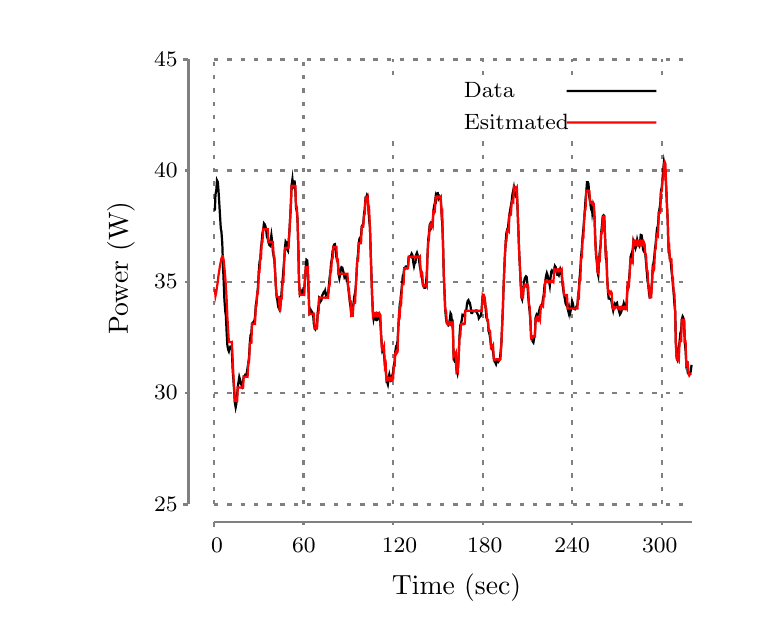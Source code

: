
\definecolor{cffffff}{RGB}{255,255,255}
\definecolor{c808080}{RGB}{128,128,128}
\definecolor{cff0000}{RGB}{255,0,0}


\def \globalscale {.960000}
\begin{tikzpicture}[y=0.66pt, x=0.80pt, yscale=-\globalscale, xscale=\globalscale, inner sep=0pt, outer sep=0pt]
\begin{scope}[shift={(-16.505,-13.744)}]
  \path[rounded corners=0.0cm] (0.0,0.0) rectangle (320.0,320.0);



  \begin{scope}[color=cffffff,draw,line join=miter,line cap=butt,line width=0.800pt]
  \end{scope}
  \begin{scope}[color=black,draw,line join=miter,line cap=butt,line width=0.800pt]
  \end{scope}
  \begin{scope}[color=c808080,draw,line join=miter,line cap=butt,line width=0.800pt]
    \path[draw=c808080,dash pattern=on 1.60pt off 3.20pt] (70.3,271.9) -- (295.0,271.9);



  \end{scope}
  \begin{scope}[color=black,draw,line join=miter,line cap=butt,line width=0.800pt]
    \path[draw=c808080] (58.3,271.9) -- (55.6,271.9);



    \begin{scope}[shift={(42.1,275.8)},fill=c808080]
      \path[fill] (0.0,0.0) node[above right] (text48) {\footnotesize 25};



    \end{scope}
  \end{scope}
  \begin{scope}[color=black,draw,line join=miter,line cap=butt,line width=0.800pt]
  \end{scope}
  \begin{scope}[color=c808080,draw,line join=miter,line cap=butt,line width=0.800pt]
    \path[draw=c808080,dash pattern=on 1.60pt off 3.20pt] (70.3,208.4) -- (295.0,208.4);



  \end{scope}
  \begin{scope}[color=black,draw,line join=miter,line cap=butt,line width=0.800pt]
    \path[draw=c808080] (58.3,208.4) -- (56.6,208.4);



    \begin{scope}[shift={(42.1,212.3)},fill=c808080]
      \path[fill] (0.0,0.0) node[above right] (text64) {\footnotesize 30};



    \end{scope}
  \end{scope}
  \begin{scope}[color=black,draw,line join=miter,line cap=butt,line width=0.800pt]
  \end{scope}
  \begin{scope}[color=c808080,draw,line join=miter,line cap=butt,line width=0.800pt]
    \path[draw=c808080,dash pattern=on 1.60pt off 3.20pt] (70.3,145.0) -- (295.0,145.0);



  \end{scope}
  \begin{scope}[color=black,draw,line join=miter,line cap=butt,line width=0.800pt]
    \path[draw=c808080] (58.3,145.0) -- (56.6,145.0);



    \begin{scope}[shift={(42.1,148.9)},fill=c808080]
      \path[fill] (0.0,0.0) node[above right] (text80) {\footnotesize 35};



    \end{scope}
  \end{scope}
  \begin{scope}[color=black,draw,line join=miter,line cap=butt,line width=0.800pt]
  \end{scope}
  \begin{scope}[color=c808080,draw,line join=miter,line cap=butt,line width=0.800pt]
    \path[draw=c808080,dash pattern=on 1.60pt off 3.20pt] (70.3,81.5) -- (295.0,81.5);



  \end{scope}
  \begin{scope}[color=black,draw,line join=miter,line cap=butt,line width=0.800pt]
    \path[draw=c808080] (58.3,81.5) -- (56.6,81.5);



    \begin{scope}[shift={(42.1,85.4)},fill=c808080]
      \path[fill] (0.0,0.0) node[above right] (text96) {\footnotesize 40};



    \end{scope}
  \end{scope}
  \begin{scope}[color=black,draw,line join=miter,line cap=butt,line width=0.800pt]
  \end{scope}
  \begin{scope}[color=c808080,draw,line join=miter,line cap=butt,line width=0.800pt]
    \path[draw=c808080,dash pattern=on 1.60pt off 3.20pt] (70.3,18.1) -- (295.0,18.1);



  \end{scope}
  \begin{scope}[color=black,draw,line join=miter,line cap=butt,line width=0.800pt]
    \path[draw=c808080] (58.3,18.1) -- (55.6,18.1);



    \begin{scope}[shift={(42.1,22.0)},fill=c808080]
      \path[fill] (0.0,0.0) node[above right] (text112) {\footnotesize 45};



    \end{scope}
  \end{scope}
  \begin{scope}[color=black,draw,line join=miter,line cap=butt,line width=0.800pt]
  \end{scope}
  \begin{scope}[color=c808080,draw,line join=miter,line cap=butt,line width=0.800pt]
    \path[draw=c808080,dash pattern=on 1.60pt off 3.20pt] (70.3,271.9) -- (70.3,18.1);



  \end{scope}
  \begin{scope}[color=black,draw,line join=miter,line cap=butt,line width=0.800pt]
    \path[draw=c808080] (70.3,281.9) -- (70.3,284.6);



    \begin{scope}[shift={(67.0,291.5)},fill=c808080]
      \path[fill] (2.0,8.0) node[above right] (text128) {\footnotesize 0};



    \end{scope}
  \end{scope}
  \begin{scope}[color=black,draw,line join=miter,line cap=butt,line width=0.800pt]
  \end{scope}
  \begin{scope}[color=c808080,draw,line join=miter,line cap=butt,line width=0.800pt]
    \path[draw=c808080,dash pattern=on 1.60pt off 3.20pt] (112.4,271.9) -- (112.4,18.1);



  \end{scope}
  \begin{scope}[color=black,draw,line join=miter,line cap=butt,line width=0.800pt]
    \path[draw=c808080] (112.4,281.9) -- (112.4,283.6);



    \begin{scope}[shift={(103.1,291.5)},fill=c808080]
      \path[fill] (4.0,8.0) node[above right] (text144) {\footnotesize 60};



    \end{scope}
  \end{scope}
  \begin{scope}[color=black,draw,line join=miter,line cap=butt,line width=0.800pt]
  \end{scope}
  \begin{scope}[color=c808080,draw,line join=miter,line cap=butt,line width=0.800pt]
    \path[draw=c808080,dash pattern=on 1.60pt off 3.20pt] (154.6,271.9) -- (154.6,63.1)(154.6,27.1) -- (154.6,18.1);



  \end{scope}
  \begin{scope}[color=black,draw,line join=miter,line cap=butt,line width=0.800pt]
    \path[draw=c808080] (154.6,281.9) -- (154.6,283.6);



    \begin{scope}[shift={(145.3,291.5)},fill=c808080]
      \path[fill] (4.0,8.0) node[above right] (text160) {\footnotesize 120};



    \end{scope}
  \end{scope}
  \begin{scope}[color=black,draw,line join=miter,line cap=butt,line width=0.800pt]
  \end{scope}
  \begin{scope}[color=c808080,draw,line join=miter,line cap=butt,line width=0.800pt]
    \path[draw=c808080,dash pattern=on 1.60pt off 3.20pt] (196.7,271.9) -- (196.7,63.1)(196.7,27.1) -- (196.7,18.1);



  \end{scope}
  \begin{scope}[color=black,draw,line join=miter,line cap=butt,line width=0.800pt]
    \path[draw=c808080] (196.7,281.9) -- (196.7,283.6);



    \begin{scope}[shift={(185.4,291.5)},fill=c808080]
      \path[fill] (4.0,8.0) node[above right] (text176) {\footnotesize 180};



    \end{scope}
  \end{scope}
  \begin{scope}[color=black,draw,line join=miter,line cap=butt,line width=0.800pt]
  \end{scope}
  \begin{scope}[color=c808080,draw,line join=miter,line cap=butt,line width=0.800pt]
    \path[draw=c808080,dash pattern=on 1.60pt off 3.20pt] (238.8,271.9) -- (238.8,63.1)(238.8,27.1) -- (238.8,18.1);



  \end{scope}
  \begin{scope}[color=black,draw,line join=miter,line cap=butt,line width=0.800pt]
    \path[draw=c808080] (238.8,281.9) -- (238.8,283.6);



    \begin{scope}[shift={(226.5,291.5)},fill=c808080]
      \path[fill] (4.0,8.0) node[above right] (text192) {\footnotesize 240};



    \end{scope}
  \end{scope}
  \begin{scope}[color=black,draw,line join=miter,line cap=butt,line width=0.800pt]
  \end{scope}
  \begin{scope}[color=c808080,draw,line join=miter,line cap=butt,line width=0.800pt]
    \path[draw=c808080,dash pattern=on 1.60pt off 3.20pt] (281.0,271.9) -- (281.0,63.1)(281.0,27.1) -- (281.0,18.1);



  \end{scope}
  \begin{scope}[color=black,draw,line join=miter,line cap=butt,line width=0.800pt]
    \path[draw=c808080] (281.0,281.9) -- (281.0,283.6);



    \begin{scope}[shift={(267.7,291.5)},fill=c808080]
      \path[fill] (4.0,8.0) node[above right] (text208) {\footnotesize 300};



    \end{scope}
  \end{scope}
  \begin{scope}[color=black,draw,line join=miter,line cap=butt,line width=0.800pt]
  \end{scope}
  \begin{scope}[color=black,draw,line join=miter,line cap=butt,line width=0.800pt]
    \path[draw=c808080] (70.3,281.9) -- (295.0,281.9);



  \end{scope}
    \begin{scope}[shift={(20.0,178.8)},fill=black]
      \path[fill] (0.0,-4.0) node[above right] (text222) {\rotatebox{90}{Power (W)}};



    \end{scope}
  \begin{scope}[shift={(0,6.0)},color=black,draw,line join=miter,line cap=butt,line width=0.800pt]
    \begin{scope}[shift={(154.0,321.3)},fill=black]
      \path[fill] (0.0,0.0) node[above right] (text230) {Time (sec)};



    \end{scope}
  \end{scope}
  \begin{scope}[color=black,draw,line join=miter,line cap=butt,line width=0.800pt]
  \end{scope}
    \begin{scope}[color=black,draw,line join=miter,line cap=butt,line width=0.800pt]
      \begin{scope}[shift={(187.9,40.0)},fill=black]
        \path[fill] (0.0,0.0) node[above right] (text242) {\footnotesize Data};



      \end{scope}
    \end{scope}
    \begin{scope}[color=black,draw,line join=miter,line cap=butt,line width=0.800pt]
      \path[draw=black] (236.2,36.1) -- (278.4,36.1)(70.7,104.3) -- (71.0,95.3) -- (71.4,92.5) -- (71.7,87.0) -- (72.1,88.0) -- (72.4,92.5) -- (72.8,100.3) -- (73.1,106.5) -- (73.5,114.4) -- (73.8,116.4) -- (74.2,122.9) -- (74.5,134.2) -- (74.9,146.1) -- (75.2,155.0) -- (75.6,161.7) -- (75.9,164.3) -- (76.3,174.9) -- (76.6,181.1) -- (77.0,183.7) -- (77.3,184.6) -- (77.7,182.6) -- (78.0,181.9) -- (78.4,182.1) -- (78.7,183.5) -- (79.1,195.7) -- (79.4,200.0) -- (79.8,207.3) -- (80.1,213.7) -- (80.5,216.5) -- (80.8,214.6) -- (81.2,209.3) -- (81.5,204.8) -- (81.9,201.6) -- (82.2,199.2) -- (82.6,200.9) -- (82.9,202.9) -- (83.3,203.8) -- (83.6,204.5) -- (84.0,201.4) -- (84.3,198.9) -- (84.7,198.9) -- (85.0,198.0) -- (85.4,198.2) -- (85.7,197.1) -- (86.1,194.0) -- (86.5,190.7) -- (86.8,187.8) -- (87.2,179.6) -- (87.5,175.4) -- (87.9,174.2) -- (88.2,168.8) -- (88.6,168.2) -- (88.9,167.7) -- (89.3,167.1) -- (89.6,165.1) -- (90.0,158.4) -- (90.3,155.8) -- (90.7,151.3) -- (91.0,147.7) -- (91.4,139.1) -- (91.7,133.9) -- (92.1,131.4) -- (92.4,125.6) -- (92.8,121.9) -- (93.1,117.0) -- (93.5,114.9) -- (93.8,111.6) -- (94.2,112.2) -- (94.5,113.2) -- (94.9,115.9) -- (95.2,119.3) -- (95.6,120.4) -- (95.9,122.1) -- (96.3,123.8) -- (96.6,124.2) -- (97.0,120.7) -- (97.3,118.3) -- (97.7,122.4) -- (98.0,127.6) -- (98.4,130.5) -- (98.7,132.3) -- (99.1,140.3) -- (99.4,147.3) -- (99.8,153.6) -- (100.1,155.4) -- (100.5,159.1) -- (100.8,159.9) -- (101.2,160.9) -- (101.5,158.2) -- (101.9,154.3) -- (102.2,149.1) -- (102.6,143.9) -- (103.0,137.5) -- (103.3,133.2) -- (103.7,125.5) -- (104.0,122.0) -- (104.4,122.8) -- (104.7,126.5) -- (105.1,127.3) -- (105.4,121.9) -- (105.8,116.0) -- (106.1,109.5) -- (106.5,100.0) -- (106.8,90.1) -- (107.2,86.5) -- (107.5,91.1) -- (107.9,90.5) -- (108.2,87.1) -- (108.6,93.4) -- (108.9,102.2) -- (109.3,105.3) -- (109.6,109.4) -- (110.0,126.2) -- (110.3,144.7) -- (110.7,152.3) -- (111.0,151.8) -- (111.4,150.9) -- (111.7,150.1) -- (112.1,151.1) -- (112.4,149.9) -- (112.8,148.4) -- (113.1,143.6) -- (113.5,136.5) -- (113.8,132.4) -- (114.2,132.8) -- (114.5,141.0) -- (114.9,153.6) -- (115.2,163.2) -- (115.6,162.7) -- (115.9,161.1) -- (116.3,161.9) -- (116.6,162.4) -- (117.0,164.4) -- (117.3,169.1) -- (117.7,171.6) -- (118.0,172.1) -- (118.4,170.9) -- (118.8,168.9) -- (119.1,162.7) -- (119.5,158.6) -- (119.8,153.9) -- (120.2,154.3) -- (120.5,156.0) -- (120.9,155.2) -- (121.2,152.7) -- (121.6,151.8) -- (121.9,150.9) -- (122.3,151.3) -- (122.6,150.1) -- (123.0,152.5) -- (123.3,151.9) -- (123.7,152.5) -- (124.0,151.6) -- (124.4,147.0) -- (124.7,142.7) -- (125.1,138.9) -- (125.4,134.3) -- (125.8,131.7) -- (126.1,127.6) -- (126.5,125.0) -- (126.8,123.7) -- (127.2,123.5) -- (127.5,126.9) -- (127.9,130.9) -- (128.2,132.3) -- (128.6,134.4) -- (128.9,140.3) -- (129.3,142.9) -- (129.6,141.2) -- (130.0,137.7) -- (130.3,136.6) -- (130.7,136.9) -- (131.0,138.5) -- (131.4,140.2) -- (131.7,142.4) -- (132.1,141.7) -- (132.4,141.4) -- (132.8,144.5) -- (133.1,144.6) -- (133.5,148.9) -- (133.8,151.9) -- (134.2,156.0) -- (134.6,159.7) -- (134.9,164.3) -- (135.3,164.0) -- (135.6,159.4) -- (136.0,156.9) -- (136.3,153.4) -- (136.7,151.1) -- (137.0,148.2) -- (137.4,139.6) -- (137.7,132.6) -- (138.1,128.9) -- (138.4,122.9) -- (138.8,120.1) -- (139.1,119.8) -- (139.5,118.7) -- (139.8,113.5) -- (140.2,112.5) -- (140.5,112.4) -- (140.9,106.3) -- (141.2,103.6) -- (141.6,97.0) -- (141.9,97.0) -- (142.3,95.4) -- (142.6,96.1) -- (143.0,103.7) -- (143.3,109.1) -- (143.7,114.2) -- (144.0,126.9) -- (144.4,141.9) -- (144.7,152.9) -- (145.1,163.1) -- (145.4,166.2) -- (145.8,163.9) -- (146.1,164.0) -- (146.5,166.6) -- (146.8,166.8) -- (147.2,166.6) -- (147.5,164.7) -- (147.9,163.6) -- (148.2,163.7) -- (148.6,168.1) -- (148.9,174.7) -- (149.3,181.9) -- (149.6,184.5) -- (150.0,185.3) -- (150.3,186.4) -- (150.7,192.0) -- (151.1,195.4) -- (151.4,200.0) -- (151.8,202.2) -- (152.1,203.4) -- (152.5,199.6) -- (152.8,197.8) -- (153.2,199.9) -- (153.5,201.4) -- (153.9,201.1) -- (154.2,198.4) -- (154.6,196.4) -- (154.9,193.0) -- (155.3,190.1) -- (155.6,184.8) -- (156.0,181.6) -- (156.3,181.3) -- (156.7,178.6) -- (157.0,171.4) -- (157.4,163.2) -- (157.7,157.7) -- (158.1,155.5) -- (158.4,150.9) -- (158.8,146.4) -- (159.1,141.7) -- (159.5,140.5) -- (159.8,137.2) -- (160.2,137.0) -- (160.5,136.2) -- (160.9,136.2) -- (161.2,136.2) -- (161.6,136.0) -- (161.9,130.6) -- (162.3,130.5) -- (162.6,130.5) -- (163.0,129.8) -- (163.3,128.9) -- (163.7,129.8) -- (164.0,133.5) -- (164.4,136.0) -- (164.7,134.4) -- (165.1,133.9) -- (165.4,129.6) -- (165.8,128.4) -- (166.1,129.6) -- (166.5,130.5) -- (166.9,133.7) -- (167.2,136.4) -- (167.6,138.9) -- (167.9,141.0) -- (168.3,143.6) -- (168.6,146.7) -- (169.0,147.9) -- (169.3,148.4) -- (169.7,148.3) -- (170.0,146.2) -- (170.4,141.0) -- (170.7,131.4) -- (171.1,121.1) -- (171.4,117.9) -- (171.8,112.3) -- (172.1,111.7) -- (172.5,114.2) -- (172.8,113.4) -- (173.2,110.7) -- (173.5,105.1) -- (173.9,101.5) -- (174.2,100.2) -- (174.6,96.4) -- (174.9,97.8) -- (175.3,94.5) -- (175.6,94.4) -- (176.0,97.0) -- (176.3,96.0) -- (176.7,96.7) -- (177.0,98.4) -- (177.4,105.9) -- (177.7,111.3) -- (178.1,124.9) -- (178.4,140.3) -- (178.8,151.8) -- (179.1,160.9) -- (179.5,166.1) -- (179.8,168.3) -- (180.2,168.9) -- (180.5,169.5) -- (180.9,168.4) -- (181.2,167.0) -- (181.6,162.9) -- (181.9,163.6) -- (182.3,168.0) -- (182.7,172.4) -- (183.0,185.7) -- (183.4,189.8) -- (183.7,190.6) -- (184.1,190.7) -- (184.4,195.0) -- (184.8,196.9) -- (185.1,193.3) -- (185.5,185.4) -- (185.8,176.0) -- (186.2,169.7) -- (186.5,168.8) -- (186.9,166.7) -- (187.2,163.9) -- (187.6,164.3) -- (187.9,164.2) -- (188.3,162.9) -- (188.6,161.4) -- (189.0,161.3) -- (189.3,157.8) -- (189.7,155.8) -- (190.0,155.4) -- (190.4,157.1) -- (190.7,157.0) -- (191.1,159.6) -- (191.4,162.7) -- (191.8,162.7) -- (192.1,161.5) -- (192.5,161.5) -- (192.8,161.6) -- (193.2,161.8) -- (193.5,161.3) -- (193.9,161.3) -- (194.2,163.1) -- (194.6,163.8) -- (194.9,165.7) -- (195.3,165.0) -- (195.6,164.7) -- (196.0,164.0) -- (196.3,159.3) -- (196.7,153.0) -- (197.0,152.7) -- (197.4,153.9) -- (197.7,155.3) -- (198.1,159.9) -- (198.4,164.9) -- (198.8,166.4) -- (199.2,168.1) -- (199.5,172.9) -- (199.9,174.6) -- (200.2,176.7) -- (200.6,181.1) -- (200.9,182.6) -- (201.3,183.5) -- (201.6,184.7) -- (202.0,189.1) -- (202.3,190.2) -- (202.7,191.1) -- (203.0,191.9) -- (203.4,190.0) -- (203.7,189.7) -- (204.1,190.5) -- (204.4,189.9) -- (204.8,188.9) -- (205.1,185.7) -- (205.5,180.3) -- (205.8,172.0) -- (206.2,160.7) -- (206.5,149.3) -- (206.9,137.3) -- (207.2,129.5) -- (207.6,121.5) -- (207.9,116.9) -- (208.3,115.0) -- (208.6,115.1) -- (209.0,109.4) -- (209.3,106.7) -- (209.7,103.7) -- (210.0,101.5) -- (210.4,98.7) -- (210.7,95.1) -- (211.1,92.9) -- (211.4,91.1) -- (211.8,94.3) -- (212.1,95.7) -- (212.5,94.8) -- (212.8,94.0) -- (213.2,105.4) -- (213.5,115.2) -- (213.9,128.2) -- (214.2,135.6) -- (214.6,145.6) -- (215.0,153.9) -- (215.3,155.0) -- (215.7,151.9) -- (216.0,146.8) -- (216.4,143.5) -- (216.7,142.5) -- (217.1,141.8) -- (217.4,142.1) -- (217.8,146.6) -- (218.1,152.7) -- (218.5,158.0) -- (218.8,161.6) -- (219.2,167.7) -- (219.5,176.1) -- (219.9,176.6) -- (220.2,178.9) -- (220.6,179.6) -- (220.9,177.4) -- (221.3,174.8) -- (221.6,165.6) -- (222.0,164.0) -- (222.3,164.9) -- (222.7,163.4) -- (223.0,163.1) -- (223.4,161.0) -- (223.7,159.4) -- (224.1,158.7) -- (224.4,158.8) -- (224.8,157.4) -- (225.1,154.4) -- (225.5,152.2) -- (225.8,147.0) -- (226.2,144.6) -- (226.5,141.8) -- (226.9,139.9) -- (227.2,140.9) -- (227.6,143.2) -- (227.9,144.3) -- (228.3,147.1) -- (228.6,143.2) -- (229.0,139.1) -- (229.3,138.4) -- (229.7,139.0) -- (230.0,139.8) -- (230.4,138.1) -- (230.7,135.9) -- (231.1,136.6) -- (231.5,139.6) -- (231.8,140.9) -- (232.2,140.8) -- (232.5,141.3) -- (232.9,139.1) -- (233.2,137.7) -- (233.6,139.2) -- (233.9,141.4) -- (234.3,146.1) -- (234.6,149.2) -- (235.0,152.5) -- (235.3,154.0) -- (235.7,157.2) -- (236.0,158.0) -- (236.4,157.3) -- (236.7,160.2) -- (237.1,162.2) -- (237.4,160.0) -- (237.8,163.1) -- (238.1,161.5) -- (238.5,159.2) -- (238.8,156.0) -- (239.2,157.5) -- (239.5,159.9) -- (239.9,160.4) -- (240.2,160.6) -- (240.6,159.9) -- (240.9,158.9) -- (241.3,158.1) -- (241.6,153.4) -- (242.0,148.6) -- (242.3,143.4) -- (242.7,137.2) -- (243.0,131.0) -- (243.4,125.5) -- (243.7,120.0) -- (244.1,114.8) -- (244.4,110.5) -- (244.8,103.8) -- (245.1,98.1) -- (245.5,92.9) -- (245.8,88.1) -- (246.2,88.1) -- (246.5,89.1) -- (246.9,96.5) -- (247.3,99.8) -- (247.6,102.2) -- (248.0,100.8) -- (248.3,105.4) -- (248.7,102.2) -- (249.0,101.8) -- (249.4,109.9) -- (249.7,121.0) -- (250.1,129.9) -- (250.4,133.3) -- (250.8,139.5) -- (251.1,141.2) -- (251.5,131.9) -- (251.8,127.6) -- (252.2,123.9) -- (252.5,116.9) -- (252.9,112.1) -- (253.2,107.6) -- (253.6,107.0) -- (253.9,107.4) -- (254.3,119.3) -- (254.6,129.1) -- (255.0,133.4) -- (255.3,143.0) -- (255.7,150.6) -- (256.0,154.5) -- (256.4,154.5) -- (256.7,154.7) -- (257.1,154.8) -- (257.4,156.6) -- (257.8,159.5) -- (258.1,161.2) -- (258.5,158.6) -- (258.8,157.4) -- (259.2,158.1) -- (259.5,157.3) -- (259.9,156.9) -- (260.2,158.8) -- (260.6,160.5) -- (260.9,161.8) -- (261.3,163.5) -- (261.6,162.9) -- (262.0,161.8) -- (262.3,159.9) -- (262.7,159.3) -- (263.1,157.2) -- (263.4,158.4) -- (263.8,159.7) -- (264.1,159.8) -- (264.5,155.8) -- (264.8,147.7) -- (265.2,146.5) -- (265.5,144.9) -- (265.9,139.1) -- (266.2,132.6) -- (266.6,129.2) -- (266.9,128.8) -- (267.3,126.6) -- (267.6,122.2) -- (268.0,124.2) -- (268.3,123.0) -- (268.7,125.4) -- (269.0,124.0) -- (269.4,121.0) -- (269.7,122.6) -- (270.1,123.9) -- (270.4,124.5) -- (270.8,121.7) -- (271.1,118.2) -- (271.5,118.4) -- (271.8,121.2) -- (272.2,126.6) -- (272.5,127.5) -- (272.9,128.2) -- (273.2,128.7) -- (273.6,134.1) -- (273.9,138.5) -- (274.3,144.5) -- (274.6,146.4) -- (275.0,151.7) -- (275.3,153.8) -- (275.7,153.6) -- (276.0,151.6) -- (276.4,144.1) -- (276.7,137.5) -- (277.1,134.1) -- (277.4,131.4) -- (277.8,126.1) -- (278.1,123.3) -- (278.5,117.6) -- (278.8,114.2) -- (279.2,113.0) -- (279.6,105.5) -- (279.9,103.5) -- (280.3,100.0) -- (280.6,93.0) -- (281.0,91.1) -- (281.3,86.5) -- (281.7,80.7) -- (282.0,76.7) -- (282.4,79.6) -- (282.7,82.6) -- (283.1,92.1) -- (283.4,100.6) -- (283.8,110.6) -- (284.1,124.9) -- (284.5,128.1) -- (284.8,131.9) -- (285.2,133.3) -- (285.5,137.9) -- (285.9,142.0) -- (286.2,146.6) -- (286.6,151.3) -- (286.9,157.1) -- (287.3,162.1) -- (287.6,179.4) -- (288.0,188.6) -- (288.3,189.4) -- (288.7,184.9) -- (289.0,182.3) -- (289.4,178.8) -- (289.7,174.4) -- (290.1,172.5) -- (290.4,166.5) -- (290.8,164.7) -- (291.1,165.4) -- (291.5,167.9) -- (291.8,179.1) -- (292.2,184.3) -- (292.5,190.7) -- (292.9,192.1) -- (293.2,196.8) -- (293.6,197.4) -- (293.9,197.8) -- (294.3,196.8) -- (294.6,196.0) -- (295.0,192.3);



    \end{scope}
    \begin{scope}[color=black,draw,line join=miter,line cap=butt,line width=0.800pt]
      \begin{scope}[shift={(187.9,58.0)},fill=black]
        \path[fill] (0.0,0.0) node[above right] (text257) {\footnotesize Esitmated};



      \end{scope}
    \end{scope}
    \begin{scope}[color=black,draw,line join=miter,line cap=butt,line width=0.800pt]
      \path[draw=cff0000] (236.2,54.1) -- (278.4,54.1)(70.7,149.1) -- (71.0,153.0) -- (71.4,150.7) -- (71.7,147.9) -- (72.1,144.8) -- (72.4,141.5) -- (72.8,138.4) -- (73.1,135.7) -- (73.5,133.6) -- (73.8,131.6) -- (74.2,130.4) -- (74.5,130.4) -- (74.9,132.9) -- (75.2,136.9) -- (75.6,142.1) -- (75.9,147.7) -- (76.3,155.8) -- (76.6,164.9) -- (77.0,173.1) -- (77.3,179.2) -- (77.7,179.2) -- (78.0,179.2) -- (78.4,179.3) -- (78.7,179.2) -- (79.1,189.7) -- (79.4,197.3) -- (79.8,205.7) -- (80.1,212.9) -- (80.5,212.9) -- (80.8,212.9) -- (81.2,212.9) -- (81.5,205.2) -- (81.9,205.3) -- (82.2,205.2) -- (82.6,205.3) -- (82.9,205.2) -- (83.3,205.3) -- (83.6,205.2) -- (84.0,205.3) -- (84.3,199.0) -- (84.7,199.1) -- (85.0,199.0) -- (85.4,199.1) -- (85.7,199.0) -- (86.1,199.1) -- (86.5,190.8) -- (86.8,190.8) -- (87.2,179.7) -- (87.5,179.8) -- (87.9,179.7) -- (88.2,168.9) -- (88.6,168.8) -- (88.9,168.9) -- (89.3,168.8) -- (89.6,168.9) -- (90.0,158.4) -- (90.3,158.4) -- (90.7,151.3) -- (91.0,151.3) -- (91.4,139.1) -- (91.7,139.2) -- (92.1,131.4) -- (92.4,131.5) -- (92.8,121.9) -- (93.1,122.0) -- (93.5,114.9) -- (93.8,114.9) -- (94.2,114.9) -- (94.5,114.9) -- (94.9,114.9) -- (95.2,114.9) -- (95.6,114.9) -- (95.9,122.2) -- (96.3,122.1) -- (96.6,122.2) -- (97.0,122.1) -- (97.3,122.2) -- (97.7,122.1) -- (98.0,122.2) -- (98.4,130.5) -- (98.7,130.5) -- (99.1,140.3) -- (99.4,147.3) -- (99.8,153.6) -- (100.1,153.6) -- (100.5,153.6) -- (100.8,153.6) -- (101.2,160.9) -- (101.5,161.0) -- (101.9,154.3) -- (102.2,154.3) -- (102.6,143.9) -- (103.0,143.9) -- (103.3,133.2) -- (103.7,125.6) -- (104.0,125.5) -- (104.4,125.6) -- (104.7,125.5) -- (105.1,125.6) -- (105.4,125.5) -- (105.8,116.1) -- (106.1,109.5) -- (106.5,100.0) -- (106.8,90.1) -- (107.2,90.1) -- (107.5,90.1) -- (107.9,90.2) -- (108.2,90.1) -- (108.6,90.2) -- (108.9,102.2) -- (109.3,102.2) -- (109.6,109.4) -- (110.0,126.2) -- (110.3,144.7) -- (110.7,152.4) -- (111.0,152.3) -- (111.4,152.4) -- (111.7,152.3) -- (112.1,152.4) -- (112.4,152.3) -- (112.8,152.4) -- (113.1,143.6) -- (113.5,136.5) -- (113.8,136.5) -- (114.2,136.5) -- (114.5,136.5) -- (114.9,153.6) -- (115.2,163.2) -- (115.6,163.3) -- (115.9,163.2) -- (116.3,163.3) -- (116.6,163.2) -- (117.0,163.3) -- (117.3,163.2) -- (117.7,171.6) -- (118.0,171.6) -- (118.4,171.6) -- (118.8,171.6) -- (119.1,162.8) -- (119.5,162.7) -- (119.8,154.0) -- (120.2,153.9) -- (120.5,154.0) -- (120.9,153.9) -- (121.2,154.0) -- (121.6,153.9) -- (121.9,154.0) -- (122.3,153.9) -- (122.6,154.0) -- (123.0,153.9) -- (123.3,154.0) -- (123.7,153.9) -- (124.0,154.0) -- (124.4,147.0) -- (124.7,147.0) -- (125.1,138.9) -- (125.4,139.0) -- (125.8,131.7) -- (126.1,131.7) -- (126.5,125.0) -- (126.8,125.1) -- (127.2,125.0) -- (127.5,125.1) -- (127.9,125.0) -- (128.2,132.4) -- (128.6,132.3) -- (128.9,140.4) -- (129.3,140.3) -- (129.6,140.4) -- (130.0,140.3) -- (130.3,140.4) -- (130.7,140.3) -- (131.0,140.4) -- (131.4,140.3) -- (131.7,140.4) -- (132.1,140.3) -- (132.4,140.4) -- (132.8,140.3) -- (133.1,140.3) -- (133.5,148.9) -- (133.8,148.9) -- (134.2,156.0) -- (134.6,156.0) -- (134.9,164.3) -- (135.3,164.3) -- (135.6,164.3) -- (136.0,156.9) -- (136.3,156.9) -- (136.7,156.9) -- (137.0,148.2) -- (137.4,139.7) -- (137.7,132.6) -- (138.1,132.7) -- (138.4,122.9) -- (138.8,122.9) -- (139.1,122.9) -- (139.5,122.9) -- (139.8,113.5) -- (140.2,113.5) -- (140.5,113.5) -- (140.9,106.9) -- (141.2,106.3) -- (141.6,98.0) -- (141.9,97.0) -- (142.3,98.0) -- (142.6,97.0) -- (143.0,104.4) -- (143.3,103.7) -- (143.7,114.5) -- (144.0,126.9) -- (144.4,142.5) -- (144.7,152.9) -- (145.1,164.0) -- (145.4,163.1) -- (145.8,164.0) -- (146.1,163.1) -- (146.5,164.0) -- (146.8,163.1) -- (147.2,164.0) -- (147.5,163.1) -- (147.9,164.0) -- (148.2,163.1) -- (148.6,164.0) -- (148.9,174.7) -- (149.3,183.1) -- (149.6,181.9) -- (150.0,183.1) -- (150.3,181.9) -- (150.7,193.2) -- (151.1,192.0) -- (151.4,200.8) -- (151.8,200.0) -- (152.1,200.8) -- (152.5,200.0) -- (152.8,200.8) -- (153.2,200.0) -- (153.5,200.8) -- (153.9,200.0) -- (154.2,200.8) -- (154.6,200.0) -- (154.9,193.2) -- (155.3,193.0) -- (155.6,185.6) -- (156.0,184.8) -- (156.3,185.6) -- (156.7,184.8) -- (157.0,171.4) -- (157.4,163.2) -- (157.7,164.0) -- (158.1,155.5) -- (158.4,156.4) -- (158.8,146.4) -- (159.1,146.4) -- (159.5,146.4) -- (159.8,137.4) -- (160.2,137.2) -- (160.5,137.4) -- (160.9,137.2) -- (161.2,137.4) -- (161.6,137.2) -- (161.9,131.0) -- (162.3,130.6) -- (162.6,130.7) -- (163.0,130.6) -- (163.3,131.0) -- (163.7,130.6) -- (164.0,130.7) -- (164.4,130.6) -- (164.7,131.0) -- (165.1,130.6) -- (165.4,131.0) -- (165.8,130.6) -- (166.1,131.0) -- (166.5,130.6) -- (166.9,131.0) -- (167.2,130.6) -- (167.6,139.9) -- (167.9,138.9) -- (168.3,139.9) -- (168.6,146.7) -- (169.0,147.5) -- (169.3,146.7) -- (169.7,146.8) -- (170.0,146.7) -- (170.4,147.5) -- (170.7,131.4) -- (171.1,122.2) -- (171.4,121.1) -- (171.8,113.3) -- (172.1,112.3) -- (172.5,113.3) -- (172.8,112.3) -- (173.2,113.3) -- (173.5,105.1) -- (173.9,105.7) -- (174.2,105.1) -- (174.6,96.8) -- (174.9,96.4) -- (175.3,96.8) -- (175.6,96.4) -- (176.0,96.8) -- (176.3,96.4) -- (176.7,96.8) -- (177.0,96.4) -- (177.4,106.9) -- (177.7,105.9) -- (178.1,126.0) -- (178.4,140.3) -- (178.8,152.6) -- (179.1,160.9) -- (179.5,161.5) -- (179.8,168.3) -- (180.2,169.1) -- (180.5,168.3) -- (180.9,169.1) -- (181.2,168.3) -- (181.6,169.1) -- (181.9,168.3) -- (182.3,169.1) -- (182.7,168.3) -- (183.0,186.9) -- (183.4,185.7) -- (183.7,186.9) -- (184.1,185.7) -- (184.4,195.8) -- (184.8,195.0) -- (185.1,195.8) -- (185.5,185.4) -- (185.8,176.7) -- (186.2,176.0) -- (186.5,169.1) -- (186.9,168.8) -- (187.2,169.1) -- (187.6,168.8) -- (187.9,169.1) -- (188.3,168.8) -- (188.6,161.5) -- (189.0,161.4) -- (189.3,161.5) -- (189.7,161.4) -- (190.0,161.5) -- (190.4,161.4) -- (190.7,161.5) -- (191.1,161.4) -- (191.4,161.5) -- (191.8,161.4) -- (192.1,161.5) -- (192.5,161.4) -- (192.8,161.5) -- (193.2,161.4) -- (193.5,161.5) -- (193.9,161.4) -- (194.2,161.5) -- (194.6,161.4) -- (194.9,161.5) -- (195.3,161.4) -- (195.6,161.5) -- (196.0,161.4) -- (196.3,161.5) -- (196.7,153.0) -- (197.0,153.9) -- (197.4,153.0) -- (197.7,153.9) -- (198.1,159.9) -- (198.4,160.2) -- (198.8,166.4) -- (199.2,166.6) -- (199.5,172.9) -- (199.9,172.9) -- (200.2,172.9) -- (200.6,181.8) -- (200.9,181.1) -- (201.3,181.8) -- (201.6,181.1) -- (202.0,189.4) -- (202.3,189.1) -- (202.7,189.4) -- (203.0,189.1) -- (203.4,189.2) -- (203.7,189.1) -- (204.1,189.4) -- (204.4,189.1) -- (204.8,189.4) -- (205.1,189.1) -- (205.5,180.5) -- (205.8,172.0) -- (206.2,161.5) -- (206.5,149.3) -- (206.9,137.4) -- (207.2,129.5) -- (207.6,121.5) -- (207.9,121.5) -- (208.3,115.8) -- (208.6,115.0) -- (209.0,115.8) -- (209.3,106.7) -- (209.7,106.9) -- (210.0,106.7) -- (210.4,99.3) -- (210.7,98.7) -- (211.1,99.3) -- (211.4,91.1) -- (211.8,91.7) -- (212.1,91.1) -- (212.5,91.7) -- (212.8,91.1) -- (213.2,105.7) -- (213.5,115.2) -- (213.9,128.5) -- (214.2,135.6) -- (214.6,146.3) -- (215.0,153.9) -- (215.3,154.0) -- (215.7,153.9) -- (216.0,147.5) -- (216.4,146.8) -- (216.7,147.5) -- (217.1,146.8) -- (217.4,147.5) -- (217.8,146.8) -- (218.1,147.5) -- (218.5,158.0) -- (218.8,159.0) -- (219.2,167.7) -- (219.5,176.7) -- (219.9,176.1) -- (220.2,176.7) -- (220.6,176.1) -- (220.9,176.2) -- (221.3,176.1) -- (221.6,166.6) -- (222.0,165.6) -- (222.3,166.6) -- (222.7,165.6) -- (223.0,166.6) -- (223.4,165.6) -- (223.7,166.6) -- (224.1,158.7) -- (224.4,159.0) -- (224.8,158.7) -- (225.1,159.0) -- (225.5,152.2) -- (225.8,152.6) -- (226.2,144.6) -- (226.5,145.0) -- (226.9,144.6) -- (227.2,145.0) -- (227.6,144.6) -- (227.9,145.0) -- (228.3,144.6) -- (228.6,145.0) -- (229.0,144.6) -- (229.3,145.0) -- (229.7,144.6) -- (230.0,145.0) -- (230.4,138.1) -- (230.7,138.7) -- (231.1,138.1) -- (231.5,138.7) -- (231.8,138.1) -- (232.2,138.7) -- (232.5,138.1) -- (232.9,138.7) -- (233.2,138.1) -- (233.6,138.7) -- (233.9,138.1) -- (234.3,146.3) -- (234.6,146.1) -- (235.0,152.6) -- (235.3,152.5) -- (235.7,152.6) -- (236.0,152.5) -- (236.4,152.5) -- (236.7,160.2) -- (237.1,160.2) -- (237.4,160.2) -- (237.8,160.2) -- (238.1,160.2) -- (238.5,160.2) -- (238.8,160.2) -- (239.2,160.2) -- (239.5,160.2) -- (239.9,160.2) -- (240.2,160.2) -- (240.6,160.2) -- (240.9,160.2) -- (241.3,160.2) -- (241.6,153.4) -- (242.0,153.9) -- (242.3,143.4) -- (242.7,143.7) -- (243.0,131.0) -- (243.4,131.0) -- (243.7,120.0) -- (244.1,120.0) -- (244.4,110.5) -- (244.8,104.4) -- (245.1,103.8) -- (245.5,93.0) -- (245.8,92.9) -- (246.2,93.0) -- (246.5,92.9) -- (246.9,93.0) -- (247.3,99.8) -- (247.6,99.8) -- (248.0,99.8) -- (248.3,100.6) -- (248.7,99.8) -- (249.0,100.6) -- (249.4,109.9) -- (249.7,122.2) -- (250.1,129.9) -- (250.4,131.0) -- (250.8,139.5) -- (251.1,139.9) -- (251.5,131.9) -- (251.8,132.3) -- (252.2,123.9) -- (252.5,117.1) -- (252.9,116.9) -- (253.2,108.2) -- (253.6,107.6) -- (253.9,107.7) -- (254.3,119.3) -- (254.6,129.8) -- (255.0,129.1) -- (255.3,143.7) -- (255.7,150.6) -- (256.0,151.3) -- (256.4,150.6) -- (256.7,151.3) -- (257.1,150.6) -- (257.4,151.3) -- (257.8,159.5) -- (258.1,160.2) -- (258.5,159.5) -- (258.8,160.2) -- (259.2,159.5) -- (259.5,159.6) -- (259.9,159.5) -- (260.2,159.6) -- (260.6,159.5) -- (260.9,160.2) -- (261.3,159.5) -- (261.6,160.2) -- (262.0,159.5) -- (262.3,160.2) -- (262.7,159.5) -- (263.1,160.2) -- (263.4,159.5) -- (263.8,160.2) -- (264.1,159.5) -- (264.5,160.2) -- (264.8,147.7) -- (265.2,148.8) -- (265.5,147.7) -- (265.9,139.9) -- (266.2,132.6) -- (266.6,133.6) -- (266.9,132.6) -- (267.3,133.6) -- (267.6,122.2) -- (268.0,123.4) -- (268.3,122.2) -- (268.7,123.4) -- (269.0,122.2) -- (269.4,123.4) -- (269.7,122.2) -- (270.1,123.4) -- (270.4,122.2) -- (270.8,123.4) -- (271.1,122.2) -- (271.5,123.4) -- (271.8,122.2) -- (272.2,123.4) -- (272.5,122.2) -- (272.9,123.4) -- (273.2,128.7) -- (273.6,129.8) -- (273.9,138.5) -- (274.3,138.7) -- (274.6,146.4) -- (275.0,147.5) -- (275.3,153.8) -- (275.7,153.9) -- (276.0,153.8) -- (276.4,145.0) -- (276.7,137.5) -- (277.1,138.7) -- (277.4,137.5) -- (277.8,127.2) -- (278.1,126.1) -- (278.5,118.4) -- (278.8,117.6) -- (279.2,118.4) -- (279.6,105.5) -- (279.9,105.7) -- (280.3,105.5) -- (280.6,94.2) -- (281.0,93.0) -- (281.3,86.5) -- (281.7,86.5) -- (282.0,77.7) -- (282.4,76.7) -- (282.7,77.7) -- (283.1,92.1) -- (283.4,100.6) -- (283.8,110.6) -- (284.1,126.0) -- (284.5,124.9) -- (284.8,132.3) -- (285.2,131.9) -- (285.5,131.9) -- (285.9,142.0) -- (286.2,142.5) -- (286.6,151.3) -- (286.9,151.3) -- (287.3,162.1) -- (287.6,180.5) -- (288.0,188.6) -- (288.3,189.4) -- (288.7,188.6) -- (289.0,189.4) -- (289.4,178.8) -- (289.7,178.9) -- (290.1,178.8) -- (290.4,166.6) -- (290.8,166.5) -- (291.1,166.6) -- (291.5,166.5) -- (291.8,179.3) -- (292.2,179.1) -- (292.5,192.0) -- (292.9,190.7) -- (293.2,190.8) -- (293.6,197.4) -- (293.9,198.3) -- (294.3,197.4) -- (294.6,197.4) -- (295.0,197.4);



    \end{scope}
  \begin{scope}[color=cffffff,draw=cff0000,line join=miter,line cap=butt,line width=1.600pt]
  \end{scope}
  \begin{scope}[color=black,draw,line join=miter,line cap=butt,line width=1.600pt]
  \end{scope}
  \begin{scope}[color=black,draw=black,line join=miter,line cap=butt,line width=0.800pt]
  \end{scope}
  \begin{scope}[color=black,draw,line join=miter,line cap=butt,line width=0.800pt]
  \end{scope}
  \begin{scope}[shift={(-12.0,0)},color=black,draw,line join=miter,line cap=butt,line width=0.800pt]
    \path[draw=c808080] (70.3,18.1) -- (70.3,271.9);



  \end{scope}
\end{scope}

\end{tikzpicture}

